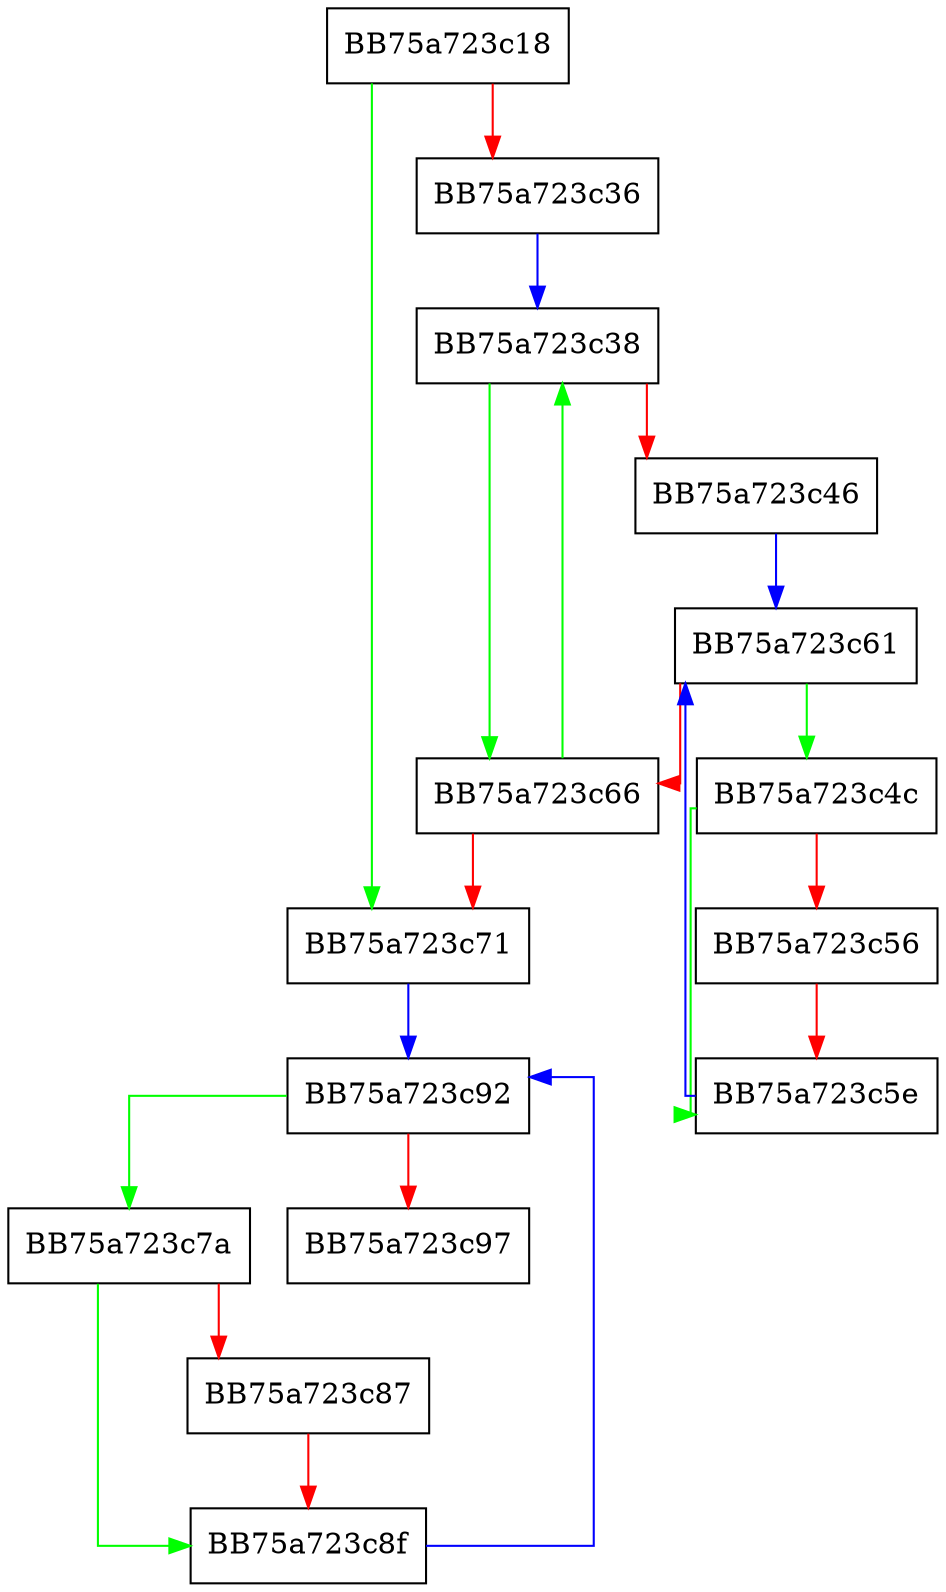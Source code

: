 digraph disconnectAllVtab {
  node [shape="box"];
  graph [splines=ortho];
  BB75a723c18 -> BB75a723c71 [color="green"];
  BB75a723c18 -> BB75a723c36 [color="red"];
  BB75a723c36 -> BB75a723c38 [color="blue"];
  BB75a723c38 -> BB75a723c66 [color="green"];
  BB75a723c38 -> BB75a723c46 [color="red"];
  BB75a723c46 -> BB75a723c61 [color="blue"];
  BB75a723c4c -> BB75a723c5e [color="green"];
  BB75a723c4c -> BB75a723c56 [color="red"];
  BB75a723c56 -> BB75a723c5e [color="red"];
  BB75a723c5e -> BB75a723c61 [color="blue"];
  BB75a723c61 -> BB75a723c4c [color="green"];
  BB75a723c61 -> BB75a723c66 [color="red"];
  BB75a723c66 -> BB75a723c38 [color="green"];
  BB75a723c66 -> BB75a723c71 [color="red"];
  BB75a723c71 -> BB75a723c92 [color="blue"];
  BB75a723c7a -> BB75a723c8f [color="green"];
  BB75a723c7a -> BB75a723c87 [color="red"];
  BB75a723c87 -> BB75a723c8f [color="red"];
  BB75a723c8f -> BB75a723c92 [color="blue"];
  BB75a723c92 -> BB75a723c7a [color="green"];
  BB75a723c92 -> BB75a723c97 [color="red"];
}